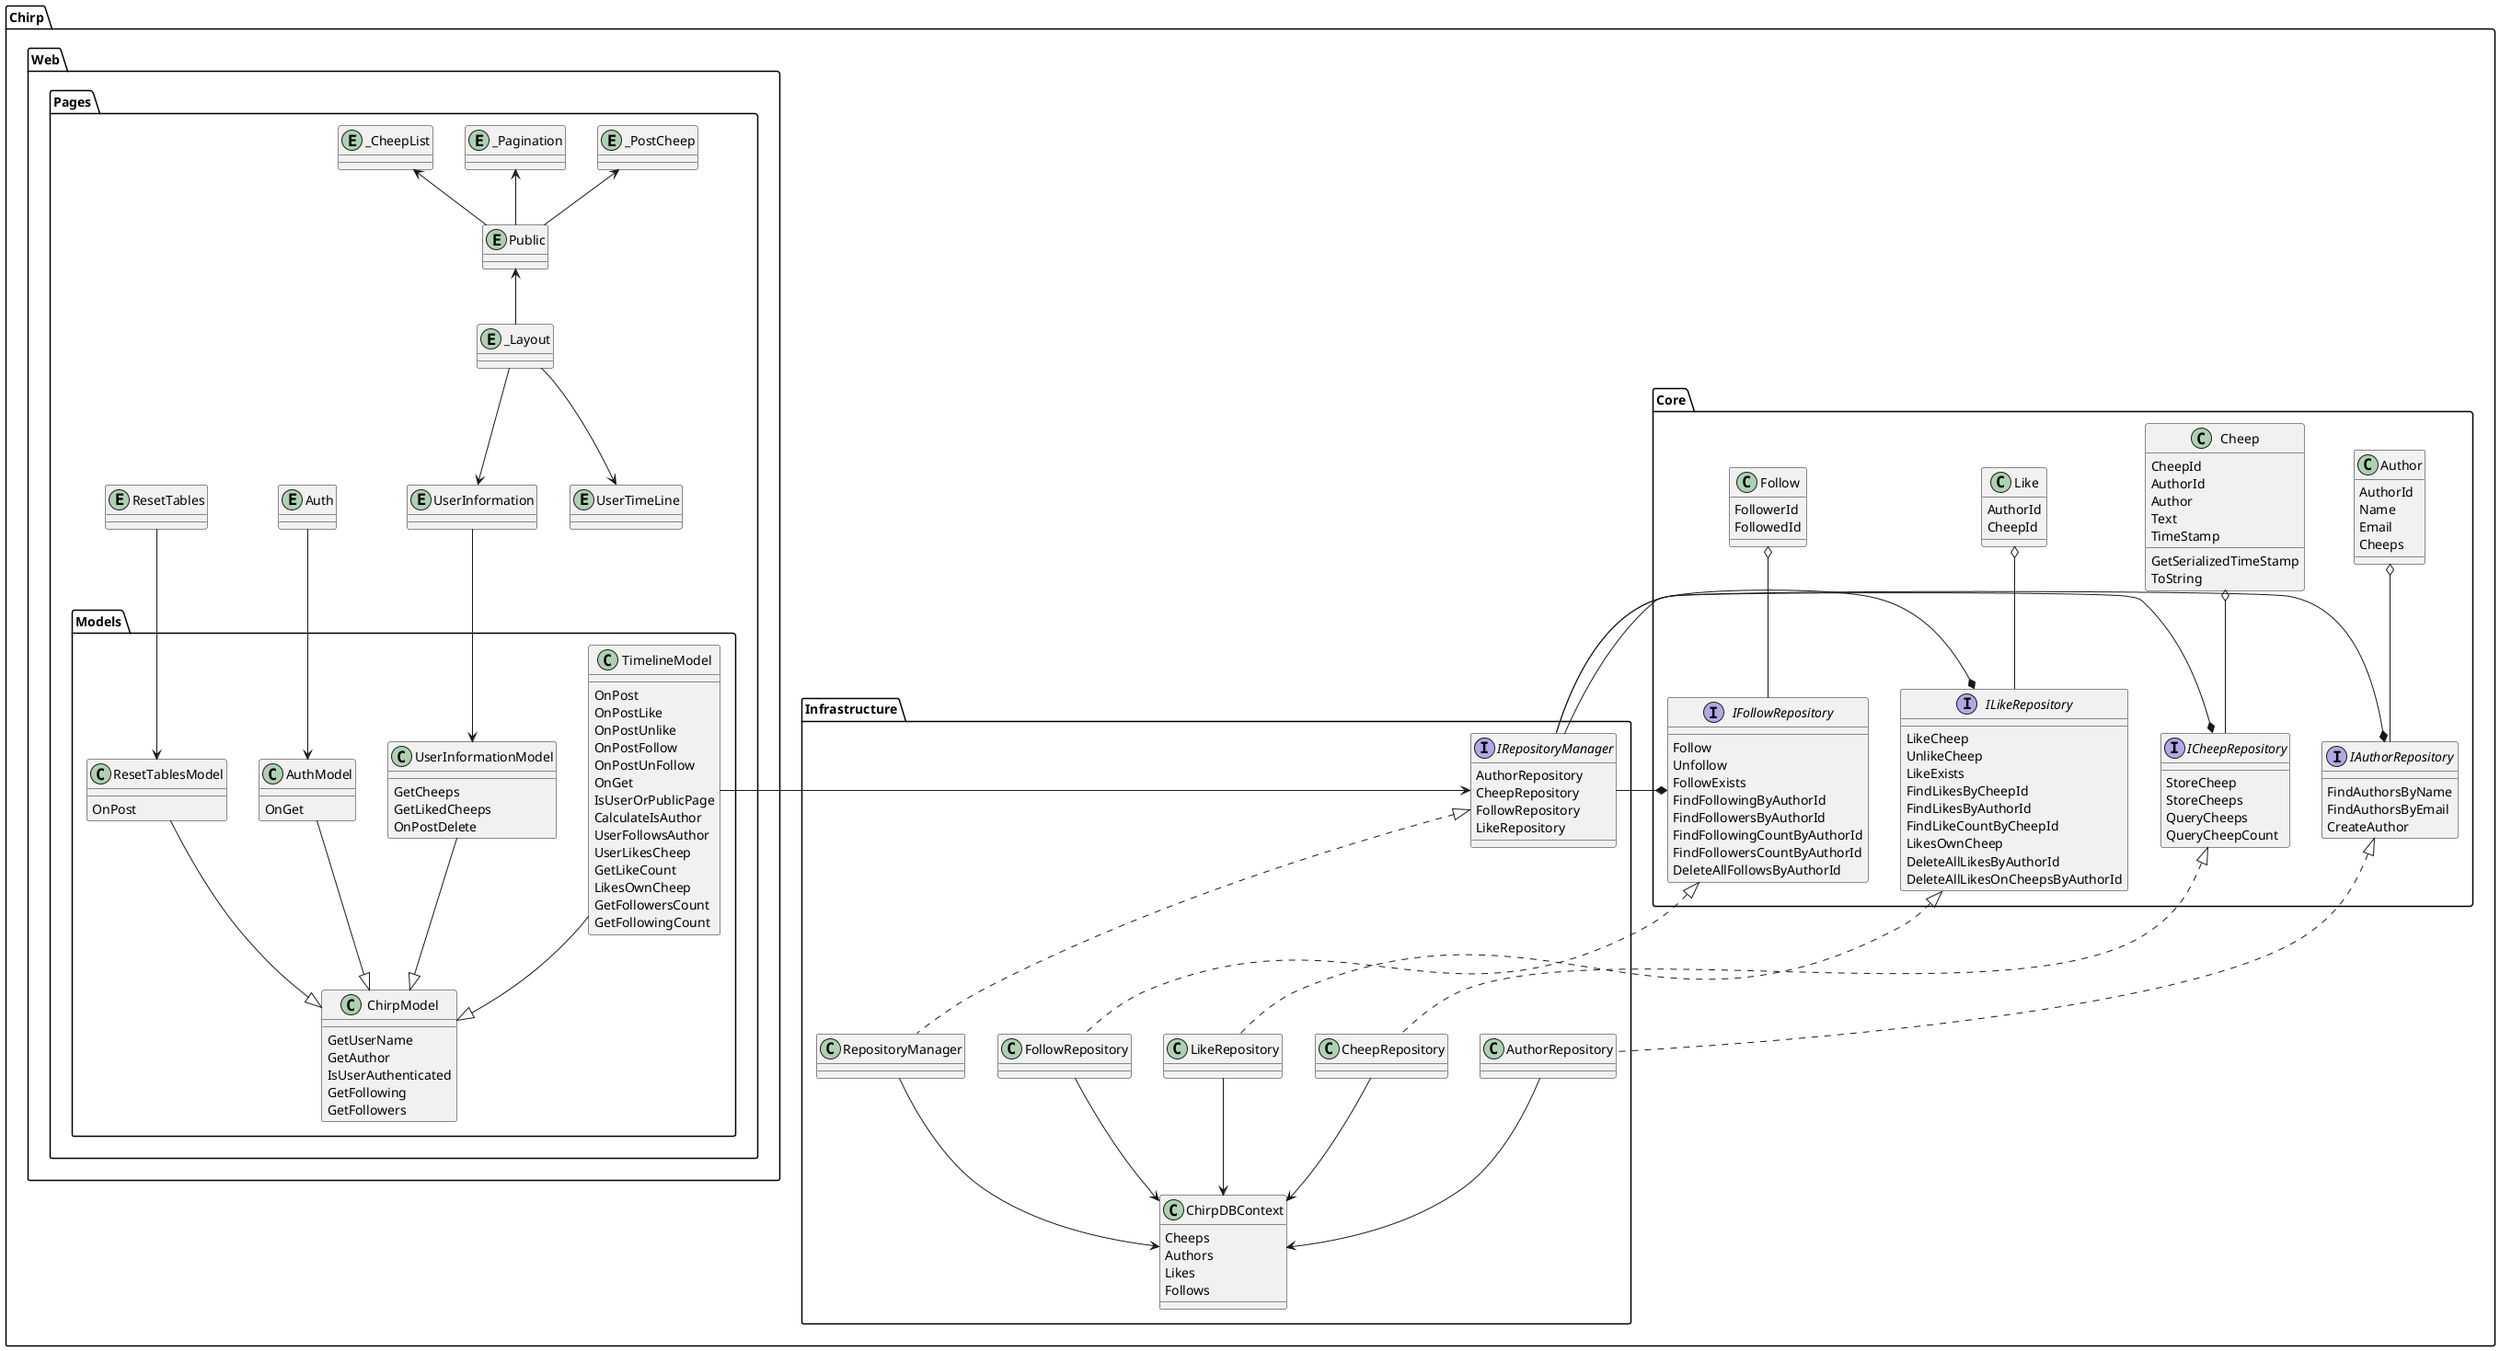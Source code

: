 @startuml uml
package Chirp {
    package Chirp.Core {
        interface IAuthorRepository {
            {method} FindAuthorsByName
            {method} FindAuthorsByEmail
            {method} CreateAuthor
            
        }
        interface ICheepRepository {
            {method} StoreCheep
            {method} StoreCheeps
            {method} QueryCheeps
            {method} QueryCheepCount
        }
    
        interface IFollowRepository {
            {method} Follow
            {method} Unfollow
            {method} FollowExists
            {method} FindFollowingByAuthorId
            {method} FindFollowersByAuthorId
            {method} FindFollowingCountByAuthorId
            {method} FindFollowersCountByAuthorId
            {method} DeleteAllFollowsByAuthorId
        }

        interface ILikeRepository{
            {method} LikeCheep
            {method} UnlikeCheep
            {method} LikeExists
            {method} FindLikesByCheepId
            {method} FindLikesByAuthorId
            {method} FindLikeCountByCheepId
            {method} LikesOwnCheep
            {method} DeleteAllLikesByAuthorId
            {method} DeleteAllLikesOnCheepsByAuthorId
        }

        class Author
        {
            AuthorId
            Name
            Email
            Cheeps
        }
        
        class Cheep
        {
            CheepId
            AuthorId
            Author
            Text
            TimeStamp
            {method}GetSerializedTimeStamp
            {method}ToString
        }

        class Like {
            AuthorId
            CheepId
        }

        class Follow{
            FollowerId
            FollowedId
        }

        Author o-- IAuthorRepository
        Cheep o-- ICheepRepository
        Follow o-- IFollowRepository
        Like o-- ILikeRepository
    }

    package Chirp.Infrastructure {
        interface IRepositoryManager{
            AuthorRepository
            CheepRepository
            FollowRepository
            LikeRepository
        }

        class RepositoryManager{
        }

        class AuthorRepository {
        }
        
        class CheepRepository {
        }

        class FollowRepository{
        }

        class LikeRepository{
        }

        class ChirpDBContext{
            Cheeps
            Authors
            Likes
            Follows
        }

        IAuthorRepository <|.. AuthorRepository
        ICheepRepository <|.. CheepRepository
        IFollowRepository <|.. FollowRepository 
        ILikeRepository <|.. LikeRepository 
        IRepositoryManager <|.. RepositoryManager

        AuthorRepository --> ChirpDBContext
        CheepRepository --> ChirpDBContext
        LikeRepository --> ChirpDBContext
        FollowRepository --> ChirpDBContext

        IRepositoryManager --* IAuthorRepository
        IRepositoryManager --* ICheepRepository
        IRepositoryManager --* IFollowRepository
        IRepositoryManager --* ILikeRepository

        RepositoryManager --> ChirpDBContext
    }

    package Chirp.Web {
        package Chirp.Web.Pages {
            package Chirp.Web.Pages.Models{
                class ChirpModel {
                    {method} GetUserName
                    {method} GetAuthor
                    {method} IsUserAuthenticated
                    {method} GetFollowing
                    {method} GetFollowers
                }

                class TimelineModel {
                    {method} OnPost
                    {method} OnPostLike
                    {method} OnPostUnlike
                    {method} OnPostFollow
                    {method} OnPostUnFollow
                    {method} OnGet
                    {method} IsUserOrPublicPage
                    {method} CalculateIsAuthor
                    {method} UserFollowsAuthor
                    {method} UserLikesCheep
                    {method} GetLikeCount
                    {method} LikesOwnCheep
                    {method} GetFollowersCount
                    {method} GetFollowingCount
                }

                class AuthModel {
                    {method} OnGet
                }

                class ResetTablesModel{
                    {method} OnPost
                }

                class UserInformationModel{
                    {method} GetCheeps
                    {method} GetLikedCheeps
                    {method} OnPostDelete
                }


                TimelineModel --|> ChirpModel
                AuthModel --|> ChirpModel
                ResetTablesModel --|> ChirpModel
                UserInformationModel --|> ChirpModel
                TimelineModel -left-> IRepositoryManager
            }
            entity Auth{}
            entity Public{}
            entity ResetTables{}
            entity UserInformation{}
            entity UserTimeLine{}
            entity _CheepList{}
            entity _Layout{}
            entity _Pagination{}
            entity _PostCheep{}

            Auth --> AuthModel
            ResetTables --> ResetTablesModel
            UserInformation --> UserInformationModel

            _Layout -up-> Public
            _Layout --> UserInformation
            _Layout --> UserTimeLine
            Public -up-> _CheepList
            Public -up-> _Pagination
            Public -up-> _PostCheep

        }

    }
}
@enduml
